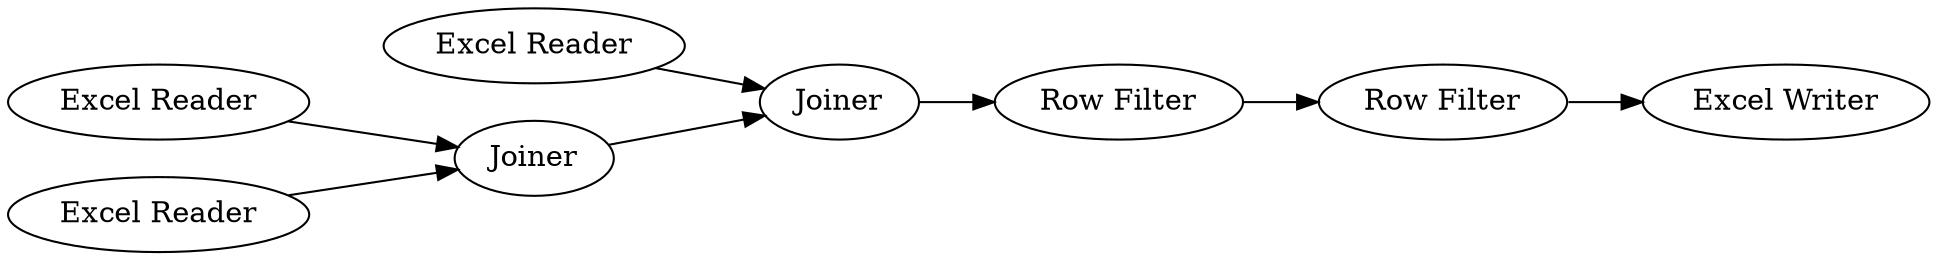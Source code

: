 digraph {
	7 -> 8
	4 -> 5
	3 -> 5
	5 -> 6
	2 -> 3
	6 -> 7
	1 -> 3
	5 [label=Joiner]
	1 [label="Excel Reader"]
	7 [label="Row Filter"]
	4 [label="Excel Reader"]
	6 [label="Row Filter"]
	8 [label="Excel Writer"]
	3 [label=Joiner]
	2 [label="Excel Reader"]
	rankdir=LR
}
